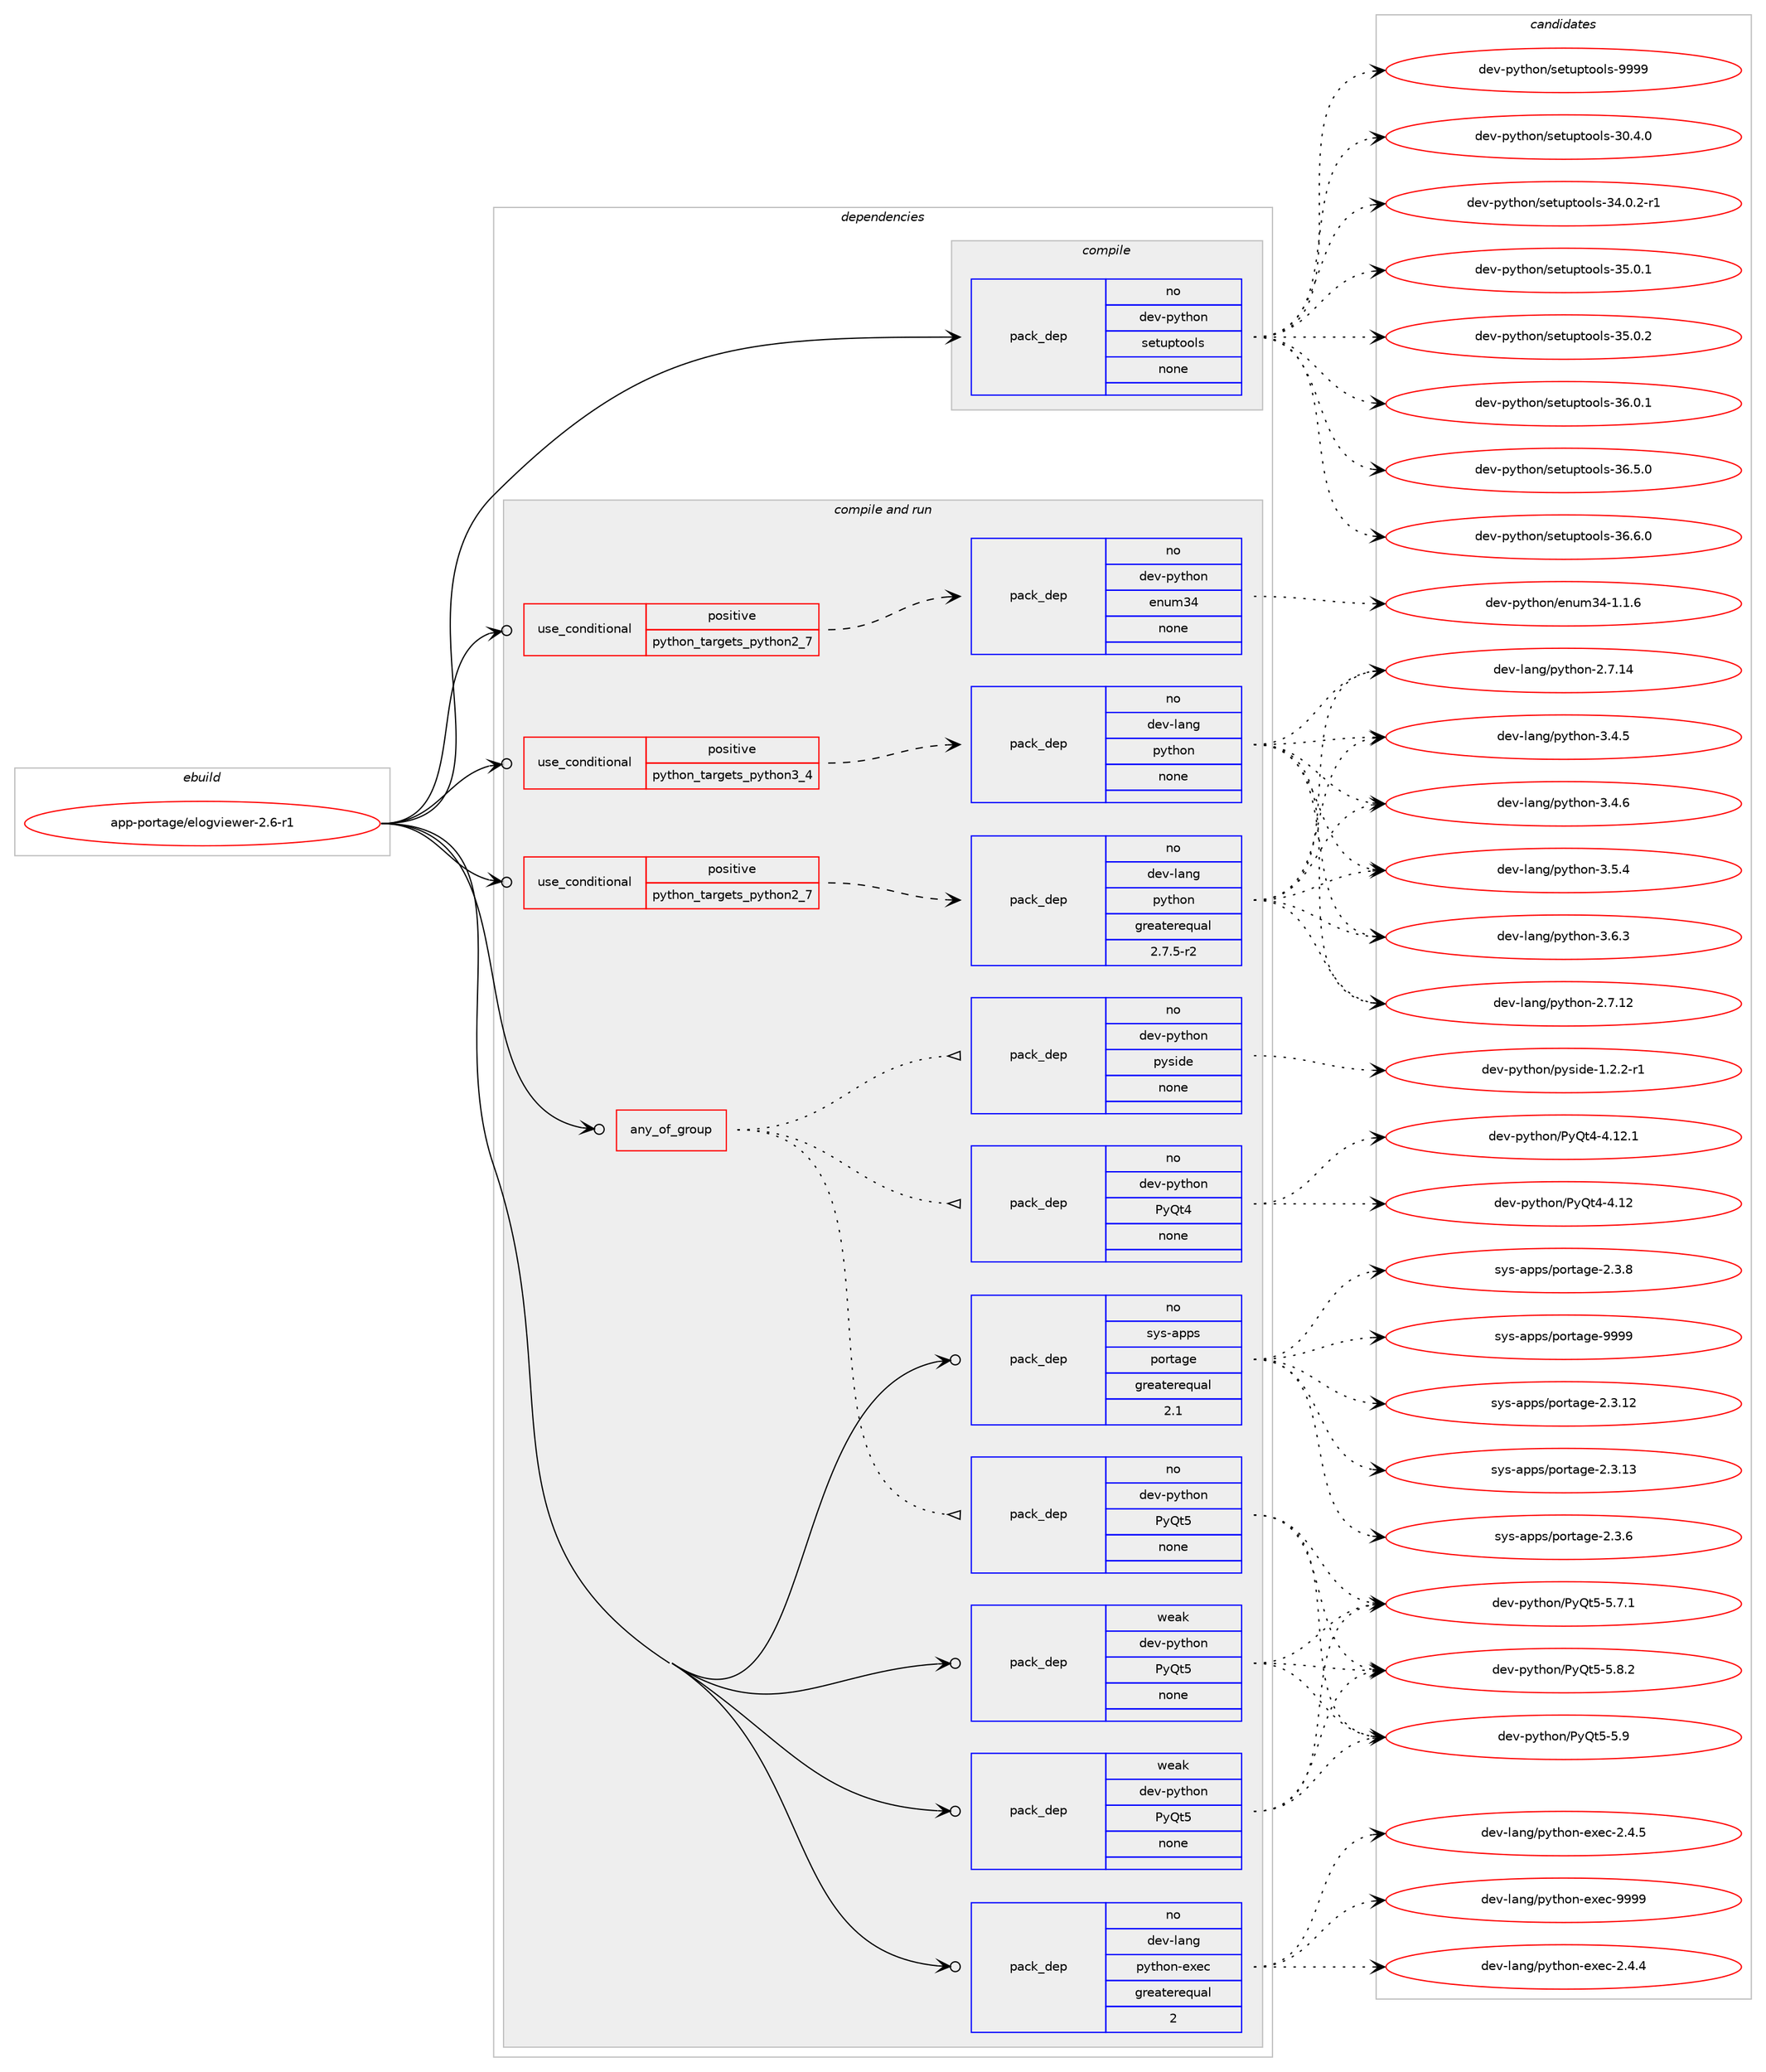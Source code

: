 digraph prolog {

# *************
# Graph options
# *************

newrank=true;
concentrate=true;
compound=true;
graph [rankdir=LR,fontname=Helvetica,fontsize=10,ranksep=1.5];#, ranksep=2.5, nodesep=0.2];
edge  [arrowhead=vee];
node  [fontname=Helvetica,fontsize=10];

# **********
# The ebuild
# **********

subgraph cluster_leftcol {
color=gray;
rank=same;
label=<<i>ebuild</i>>;
id [label="app-portage/elogviewer-2.6-r1", color=red, width=4, href="../app-portage/elogviewer-2.6-r1.svg"];
}

# ****************
# The dependencies
# ****************

subgraph cluster_midcol {
color=gray;
label=<<i>dependencies</i>>;
subgraph cluster_compile {
fillcolor="#eeeeee";
style=filled;
label=<<i>compile</i>>;
subgraph pack38674 {
dependency53488 [label=<<TABLE BORDER="0" CELLBORDER="1" CELLSPACING="0" CELLPADDING="4" WIDTH="220"><TR><TD ROWSPAN="6" CELLPADDING="30">pack_dep</TD></TR><TR><TD WIDTH="110">no</TD></TR><TR><TD>dev-python</TD></TR><TR><TD>setuptools</TD></TR><TR><TD>none</TD></TR><TR><TD></TD></TR></TABLE>>, shape=none, color=blue];
}
id:e -> dependency53488:w [weight=20,style="solid",arrowhead="vee"];
}
subgraph cluster_compileandrun {
fillcolor="#eeeeee";
style=filled;
label=<<i>compile and run</i>>;
subgraph any941 {
dependency53489 [label=<<TABLE BORDER="0" CELLBORDER="1" CELLSPACING="0" CELLPADDING="4"><TR><TD CELLPADDING="10">any_of_group</TD></TR></TABLE>>, shape=none, color=red];subgraph pack38675 {
dependency53490 [label=<<TABLE BORDER="0" CELLBORDER="1" CELLSPACING="0" CELLPADDING="4" WIDTH="220"><TR><TD ROWSPAN="6" CELLPADDING="30">pack_dep</TD></TR><TR><TD WIDTH="110">no</TD></TR><TR><TD>dev-python</TD></TR><TR><TD>PyQt5</TD></TR><TR><TD>none</TD></TR><TR><TD></TD></TR></TABLE>>, shape=none, color=blue];
}
dependency53489:e -> dependency53490:w [weight=20,style="dotted",arrowhead="oinv"];
subgraph pack38676 {
dependency53491 [label=<<TABLE BORDER="0" CELLBORDER="1" CELLSPACING="0" CELLPADDING="4" WIDTH="220"><TR><TD ROWSPAN="6" CELLPADDING="30">pack_dep</TD></TR><TR><TD WIDTH="110">no</TD></TR><TR><TD>dev-python</TD></TR><TR><TD>PyQt4</TD></TR><TR><TD>none</TD></TR><TR><TD></TD></TR></TABLE>>, shape=none, color=blue];
}
dependency53489:e -> dependency53491:w [weight=20,style="dotted",arrowhead="oinv"];
subgraph pack38677 {
dependency53492 [label=<<TABLE BORDER="0" CELLBORDER="1" CELLSPACING="0" CELLPADDING="4" WIDTH="220"><TR><TD ROWSPAN="6" CELLPADDING="30">pack_dep</TD></TR><TR><TD WIDTH="110">no</TD></TR><TR><TD>dev-python</TD></TR><TR><TD>pyside</TD></TR><TR><TD>none</TD></TR><TR><TD></TD></TR></TABLE>>, shape=none, color=blue];
}
dependency53489:e -> dependency53492:w [weight=20,style="dotted",arrowhead="oinv"];
}
id:e -> dependency53489:w [weight=20,style="solid",arrowhead="odotvee"];
subgraph cond13851 {
dependency53493 [label=<<TABLE BORDER="0" CELLBORDER="1" CELLSPACING="0" CELLPADDING="4"><TR><TD ROWSPAN="3" CELLPADDING="10">use_conditional</TD></TR><TR><TD>positive</TD></TR><TR><TD>python_targets_python2_7</TD></TR></TABLE>>, shape=none, color=red];
subgraph pack38678 {
dependency53494 [label=<<TABLE BORDER="0" CELLBORDER="1" CELLSPACING="0" CELLPADDING="4" WIDTH="220"><TR><TD ROWSPAN="6" CELLPADDING="30">pack_dep</TD></TR><TR><TD WIDTH="110">no</TD></TR><TR><TD>dev-lang</TD></TR><TR><TD>python</TD></TR><TR><TD>greaterequal</TD></TR><TR><TD>2.7.5-r2</TD></TR></TABLE>>, shape=none, color=blue];
}
dependency53493:e -> dependency53494:w [weight=20,style="dashed",arrowhead="vee"];
}
id:e -> dependency53493:w [weight=20,style="solid",arrowhead="odotvee"];
subgraph cond13852 {
dependency53495 [label=<<TABLE BORDER="0" CELLBORDER="1" CELLSPACING="0" CELLPADDING="4"><TR><TD ROWSPAN="3" CELLPADDING="10">use_conditional</TD></TR><TR><TD>positive</TD></TR><TR><TD>python_targets_python2_7</TD></TR></TABLE>>, shape=none, color=red];
subgraph pack38679 {
dependency53496 [label=<<TABLE BORDER="0" CELLBORDER="1" CELLSPACING="0" CELLPADDING="4" WIDTH="220"><TR><TD ROWSPAN="6" CELLPADDING="30">pack_dep</TD></TR><TR><TD WIDTH="110">no</TD></TR><TR><TD>dev-python</TD></TR><TR><TD>enum34</TD></TR><TR><TD>none</TD></TR><TR><TD></TD></TR></TABLE>>, shape=none, color=blue];
}
dependency53495:e -> dependency53496:w [weight=20,style="dashed",arrowhead="vee"];
}
id:e -> dependency53495:w [weight=20,style="solid",arrowhead="odotvee"];
subgraph cond13853 {
dependency53497 [label=<<TABLE BORDER="0" CELLBORDER="1" CELLSPACING="0" CELLPADDING="4"><TR><TD ROWSPAN="3" CELLPADDING="10">use_conditional</TD></TR><TR><TD>positive</TD></TR><TR><TD>python_targets_python3_4</TD></TR></TABLE>>, shape=none, color=red];
subgraph pack38680 {
dependency53498 [label=<<TABLE BORDER="0" CELLBORDER="1" CELLSPACING="0" CELLPADDING="4" WIDTH="220"><TR><TD ROWSPAN="6" CELLPADDING="30">pack_dep</TD></TR><TR><TD WIDTH="110">no</TD></TR><TR><TD>dev-lang</TD></TR><TR><TD>python</TD></TR><TR><TD>none</TD></TR><TR><TD></TD></TR></TABLE>>, shape=none, color=blue];
}
dependency53497:e -> dependency53498:w [weight=20,style="dashed",arrowhead="vee"];
}
id:e -> dependency53497:w [weight=20,style="solid",arrowhead="odotvee"];
subgraph pack38681 {
dependency53499 [label=<<TABLE BORDER="0" CELLBORDER="1" CELLSPACING="0" CELLPADDING="4" WIDTH="220"><TR><TD ROWSPAN="6" CELLPADDING="30">pack_dep</TD></TR><TR><TD WIDTH="110">no</TD></TR><TR><TD>dev-lang</TD></TR><TR><TD>python-exec</TD></TR><TR><TD>greaterequal</TD></TR><TR><TD>2</TD></TR></TABLE>>, shape=none, color=blue];
}
id:e -> dependency53499:w [weight=20,style="solid",arrowhead="odotvee"];
subgraph pack38682 {
dependency53500 [label=<<TABLE BORDER="0" CELLBORDER="1" CELLSPACING="0" CELLPADDING="4" WIDTH="220"><TR><TD ROWSPAN="6" CELLPADDING="30">pack_dep</TD></TR><TR><TD WIDTH="110">no</TD></TR><TR><TD>sys-apps</TD></TR><TR><TD>portage</TD></TR><TR><TD>greaterequal</TD></TR><TR><TD>2.1</TD></TR></TABLE>>, shape=none, color=blue];
}
id:e -> dependency53500:w [weight=20,style="solid",arrowhead="odotvee"];
subgraph pack38683 {
dependency53501 [label=<<TABLE BORDER="0" CELLBORDER="1" CELLSPACING="0" CELLPADDING="4" WIDTH="220"><TR><TD ROWSPAN="6" CELLPADDING="30">pack_dep</TD></TR><TR><TD WIDTH="110">weak</TD></TR><TR><TD>dev-python</TD></TR><TR><TD>PyQt5</TD></TR><TR><TD>none</TD></TR><TR><TD></TD></TR></TABLE>>, shape=none, color=blue];
}
id:e -> dependency53501:w [weight=20,style="solid",arrowhead="odotvee"];
subgraph pack38684 {
dependency53502 [label=<<TABLE BORDER="0" CELLBORDER="1" CELLSPACING="0" CELLPADDING="4" WIDTH="220"><TR><TD ROWSPAN="6" CELLPADDING="30">pack_dep</TD></TR><TR><TD WIDTH="110">weak</TD></TR><TR><TD>dev-python</TD></TR><TR><TD>PyQt5</TD></TR><TR><TD>none</TD></TR><TR><TD></TD></TR></TABLE>>, shape=none, color=blue];
}
id:e -> dependency53502:w [weight=20,style="solid",arrowhead="odotvee"];
}
subgraph cluster_run {
fillcolor="#eeeeee";
style=filled;
label=<<i>run</i>>;
}
}

# **************
# The candidates
# **************

subgraph cluster_choices {
rank=same;
color=gray;
label=<<i>candidates</i>>;

subgraph choice38674 {
color=black;
nodesep=1;
choice100101118451121211161041111104711510111611711211611111110811545514846524648 [label="dev-python/setuptools-30.4.0", color=red, width=4,href="../dev-python/setuptools-30.4.0.svg"];
choice1001011184511212111610411111047115101116117112116111111108115455152464846504511449 [label="dev-python/setuptools-34.0.2-r1", color=red, width=4,href="../dev-python/setuptools-34.0.2-r1.svg"];
choice100101118451121211161041111104711510111611711211611111110811545515346484649 [label="dev-python/setuptools-35.0.1", color=red, width=4,href="../dev-python/setuptools-35.0.1.svg"];
choice100101118451121211161041111104711510111611711211611111110811545515346484650 [label="dev-python/setuptools-35.0.2", color=red, width=4,href="../dev-python/setuptools-35.0.2.svg"];
choice100101118451121211161041111104711510111611711211611111110811545515446484649 [label="dev-python/setuptools-36.0.1", color=red, width=4,href="../dev-python/setuptools-36.0.1.svg"];
choice100101118451121211161041111104711510111611711211611111110811545515446534648 [label="dev-python/setuptools-36.5.0", color=red, width=4,href="../dev-python/setuptools-36.5.0.svg"];
choice100101118451121211161041111104711510111611711211611111110811545515446544648 [label="dev-python/setuptools-36.6.0", color=red, width=4,href="../dev-python/setuptools-36.6.0.svg"];
choice10010111845112121116104111110471151011161171121161111111081154557575757 [label="dev-python/setuptools-9999", color=red, width=4,href="../dev-python/setuptools-9999.svg"];
dependency53488:e -> choice100101118451121211161041111104711510111611711211611111110811545514846524648:w [style=dotted,weight="100"];
dependency53488:e -> choice1001011184511212111610411111047115101116117112116111111108115455152464846504511449:w [style=dotted,weight="100"];
dependency53488:e -> choice100101118451121211161041111104711510111611711211611111110811545515346484649:w [style=dotted,weight="100"];
dependency53488:e -> choice100101118451121211161041111104711510111611711211611111110811545515346484650:w [style=dotted,weight="100"];
dependency53488:e -> choice100101118451121211161041111104711510111611711211611111110811545515446484649:w [style=dotted,weight="100"];
dependency53488:e -> choice100101118451121211161041111104711510111611711211611111110811545515446534648:w [style=dotted,weight="100"];
dependency53488:e -> choice100101118451121211161041111104711510111611711211611111110811545515446544648:w [style=dotted,weight="100"];
dependency53488:e -> choice10010111845112121116104111110471151011161171121161111111081154557575757:w [style=dotted,weight="100"];
}
subgraph choice38675 {
color=black;
nodesep=1;
choice1001011184511212111610411111047801218111653455346554649 [label="dev-python/PyQt5-5.7.1", color=red, width=4,href="../dev-python/PyQt5-5.7.1.svg"];
choice1001011184511212111610411111047801218111653455346564650 [label="dev-python/PyQt5-5.8.2", color=red, width=4,href="../dev-python/PyQt5-5.8.2.svg"];
choice100101118451121211161041111104780121811165345534657 [label="dev-python/PyQt5-5.9", color=red, width=4,href="../dev-python/PyQt5-5.9.svg"];
dependency53490:e -> choice1001011184511212111610411111047801218111653455346554649:w [style=dotted,weight="100"];
dependency53490:e -> choice1001011184511212111610411111047801218111653455346564650:w [style=dotted,weight="100"];
dependency53490:e -> choice100101118451121211161041111104780121811165345534657:w [style=dotted,weight="100"];
}
subgraph choice38676 {
color=black;
nodesep=1;
choice10010111845112121116104111110478012181116524552464950 [label="dev-python/PyQt4-4.12", color=red, width=4,href="../dev-python/PyQt4-4.12.svg"];
choice100101118451121211161041111104780121811165245524649504649 [label="dev-python/PyQt4-4.12.1", color=red, width=4,href="../dev-python/PyQt4-4.12.1.svg"];
dependency53491:e -> choice10010111845112121116104111110478012181116524552464950:w [style=dotted,weight="100"];
dependency53491:e -> choice100101118451121211161041111104780121811165245524649504649:w [style=dotted,weight="100"];
}
subgraph choice38677 {
color=black;
nodesep=1;
choice10010111845112121116104111110471121211151051001014549465046504511449 [label="dev-python/pyside-1.2.2-r1", color=red, width=4,href="../dev-python/pyside-1.2.2-r1.svg"];
dependency53492:e -> choice10010111845112121116104111110471121211151051001014549465046504511449:w [style=dotted,weight="100"];
}
subgraph choice38678 {
color=black;
nodesep=1;
choice10010111845108971101034711212111610411111045504655464950 [label="dev-lang/python-2.7.12", color=red, width=4,href="../dev-lang/python-2.7.12.svg"];
choice10010111845108971101034711212111610411111045504655464952 [label="dev-lang/python-2.7.14", color=red, width=4,href="../dev-lang/python-2.7.14.svg"];
choice100101118451089711010347112121116104111110455146524653 [label="dev-lang/python-3.4.5", color=red, width=4,href="../dev-lang/python-3.4.5.svg"];
choice100101118451089711010347112121116104111110455146524654 [label="dev-lang/python-3.4.6", color=red, width=4,href="../dev-lang/python-3.4.6.svg"];
choice100101118451089711010347112121116104111110455146534652 [label="dev-lang/python-3.5.4", color=red, width=4,href="../dev-lang/python-3.5.4.svg"];
choice100101118451089711010347112121116104111110455146544651 [label="dev-lang/python-3.6.3", color=red, width=4,href="../dev-lang/python-3.6.3.svg"];
dependency53494:e -> choice10010111845108971101034711212111610411111045504655464950:w [style=dotted,weight="100"];
dependency53494:e -> choice10010111845108971101034711212111610411111045504655464952:w [style=dotted,weight="100"];
dependency53494:e -> choice100101118451089711010347112121116104111110455146524653:w [style=dotted,weight="100"];
dependency53494:e -> choice100101118451089711010347112121116104111110455146524654:w [style=dotted,weight="100"];
dependency53494:e -> choice100101118451089711010347112121116104111110455146534652:w [style=dotted,weight="100"];
dependency53494:e -> choice100101118451089711010347112121116104111110455146544651:w [style=dotted,weight="100"];
}
subgraph choice38679 {
color=black;
nodesep=1;
choice10010111845112121116104111110471011101171095152454946494654 [label="dev-python/enum34-1.1.6", color=red, width=4,href="../dev-python/enum34-1.1.6.svg"];
dependency53496:e -> choice10010111845112121116104111110471011101171095152454946494654:w [style=dotted,weight="100"];
}
subgraph choice38680 {
color=black;
nodesep=1;
choice10010111845108971101034711212111610411111045504655464950 [label="dev-lang/python-2.7.12", color=red, width=4,href="../dev-lang/python-2.7.12.svg"];
choice10010111845108971101034711212111610411111045504655464952 [label="dev-lang/python-2.7.14", color=red, width=4,href="../dev-lang/python-2.7.14.svg"];
choice100101118451089711010347112121116104111110455146524653 [label="dev-lang/python-3.4.5", color=red, width=4,href="../dev-lang/python-3.4.5.svg"];
choice100101118451089711010347112121116104111110455146524654 [label="dev-lang/python-3.4.6", color=red, width=4,href="../dev-lang/python-3.4.6.svg"];
choice100101118451089711010347112121116104111110455146534652 [label="dev-lang/python-3.5.4", color=red, width=4,href="../dev-lang/python-3.5.4.svg"];
choice100101118451089711010347112121116104111110455146544651 [label="dev-lang/python-3.6.3", color=red, width=4,href="../dev-lang/python-3.6.3.svg"];
dependency53498:e -> choice10010111845108971101034711212111610411111045504655464950:w [style=dotted,weight="100"];
dependency53498:e -> choice10010111845108971101034711212111610411111045504655464952:w [style=dotted,weight="100"];
dependency53498:e -> choice100101118451089711010347112121116104111110455146524653:w [style=dotted,weight="100"];
dependency53498:e -> choice100101118451089711010347112121116104111110455146524654:w [style=dotted,weight="100"];
dependency53498:e -> choice100101118451089711010347112121116104111110455146534652:w [style=dotted,weight="100"];
dependency53498:e -> choice100101118451089711010347112121116104111110455146544651:w [style=dotted,weight="100"];
}
subgraph choice38681 {
color=black;
nodesep=1;
choice1001011184510897110103471121211161041111104510112010199455046524652 [label="dev-lang/python-exec-2.4.4", color=red, width=4,href="../dev-lang/python-exec-2.4.4.svg"];
choice1001011184510897110103471121211161041111104510112010199455046524653 [label="dev-lang/python-exec-2.4.5", color=red, width=4,href="../dev-lang/python-exec-2.4.5.svg"];
choice10010111845108971101034711212111610411111045101120101994557575757 [label="dev-lang/python-exec-9999", color=red, width=4,href="../dev-lang/python-exec-9999.svg"];
dependency53499:e -> choice1001011184510897110103471121211161041111104510112010199455046524652:w [style=dotted,weight="100"];
dependency53499:e -> choice1001011184510897110103471121211161041111104510112010199455046524653:w [style=dotted,weight="100"];
dependency53499:e -> choice10010111845108971101034711212111610411111045101120101994557575757:w [style=dotted,weight="100"];
}
subgraph choice38682 {
color=black;
nodesep=1;
choice1151211154597112112115471121111141169710310145504651464950 [label="sys-apps/portage-2.3.12", color=red, width=4,href="../sys-apps/portage-2.3.12.svg"];
choice1151211154597112112115471121111141169710310145504651464951 [label="sys-apps/portage-2.3.13", color=red, width=4,href="../sys-apps/portage-2.3.13.svg"];
choice11512111545971121121154711211111411697103101455046514654 [label="sys-apps/portage-2.3.6", color=red, width=4,href="../sys-apps/portage-2.3.6.svg"];
choice11512111545971121121154711211111411697103101455046514656 [label="sys-apps/portage-2.3.8", color=red, width=4,href="../sys-apps/portage-2.3.8.svg"];
choice115121115459711211211547112111114116971031014557575757 [label="sys-apps/portage-9999", color=red, width=4,href="../sys-apps/portage-9999.svg"];
dependency53500:e -> choice1151211154597112112115471121111141169710310145504651464950:w [style=dotted,weight="100"];
dependency53500:e -> choice1151211154597112112115471121111141169710310145504651464951:w [style=dotted,weight="100"];
dependency53500:e -> choice11512111545971121121154711211111411697103101455046514654:w [style=dotted,weight="100"];
dependency53500:e -> choice11512111545971121121154711211111411697103101455046514656:w [style=dotted,weight="100"];
dependency53500:e -> choice115121115459711211211547112111114116971031014557575757:w [style=dotted,weight="100"];
}
subgraph choice38683 {
color=black;
nodesep=1;
choice1001011184511212111610411111047801218111653455346554649 [label="dev-python/PyQt5-5.7.1", color=red, width=4,href="../dev-python/PyQt5-5.7.1.svg"];
choice1001011184511212111610411111047801218111653455346564650 [label="dev-python/PyQt5-5.8.2", color=red, width=4,href="../dev-python/PyQt5-5.8.2.svg"];
choice100101118451121211161041111104780121811165345534657 [label="dev-python/PyQt5-5.9", color=red, width=4,href="../dev-python/PyQt5-5.9.svg"];
dependency53501:e -> choice1001011184511212111610411111047801218111653455346554649:w [style=dotted,weight="100"];
dependency53501:e -> choice1001011184511212111610411111047801218111653455346564650:w [style=dotted,weight="100"];
dependency53501:e -> choice100101118451121211161041111104780121811165345534657:w [style=dotted,weight="100"];
}
subgraph choice38684 {
color=black;
nodesep=1;
choice1001011184511212111610411111047801218111653455346554649 [label="dev-python/PyQt5-5.7.1", color=red, width=4,href="../dev-python/PyQt5-5.7.1.svg"];
choice1001011184511212111610411111047801218111653455346564650 [label="dev-python/PyQt5-5.8.2", color=red, width=4,href="../dev-python/PyQt5-5.8.2.svg"];
choice100101118451121211161041111104780121811165345534657 [label="dev-python/PyQt5-5.9", color=red, width=4,href="../dev-python/PyQt5-5.9.svg"];
dependency53502:e -> choice1001011184511212111610411111047801218111653455346554649:w [style=dotted,weight="100"];
dependency53502:e -> choice1001011184511212111610411111047801218111653455346564650:w [style=dotted,weight="100"];
dependency53502:e -> choice100101118451121211161041111104780121811165345534657:w [style=dotted,weight="100"];
}
}

}
